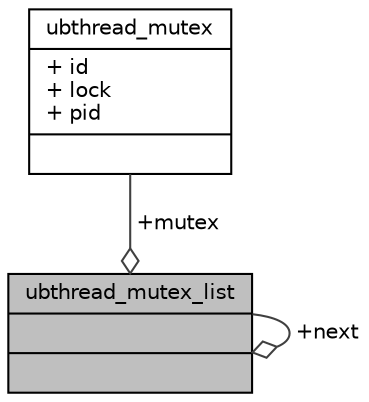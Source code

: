 digraph "ubthread_mutex_list"
{
 // LATEX_PDF_SIZE
  edge [fontname="Helvetica",fontsize="10",labelfontname="Helvetica",labelfontsize="10"];
  node [fontname="Helvetica",fontsize="10",shape=record];
  Node1 [label="{ubthread_mutex_list\n||}",height=0.2,width=0.4,color="black", fillcolor="grey75", style="filled", fontcolor="black",tooltip=" "];
  Node2 -> Node1 [color="grey25",fontsize="10",style="solid",label=" +mutex" ,arrowhead="odiamond",fontname="Helvetica"];
  Node2 [label="{ubthread_mutex\n|+ id\l+ lock\l+ pid\l|}",height=0.2,width=0.4,color="black", fillcolor="white", style="filled",URL="$structubthread__mutex.html",tooltip=" "];
  Node1 -> Node1 [color="grey25",fontsize="10",style="solid",label=" +next" ,arrowhead="odiamond",fontname="Helvetica"];
}
